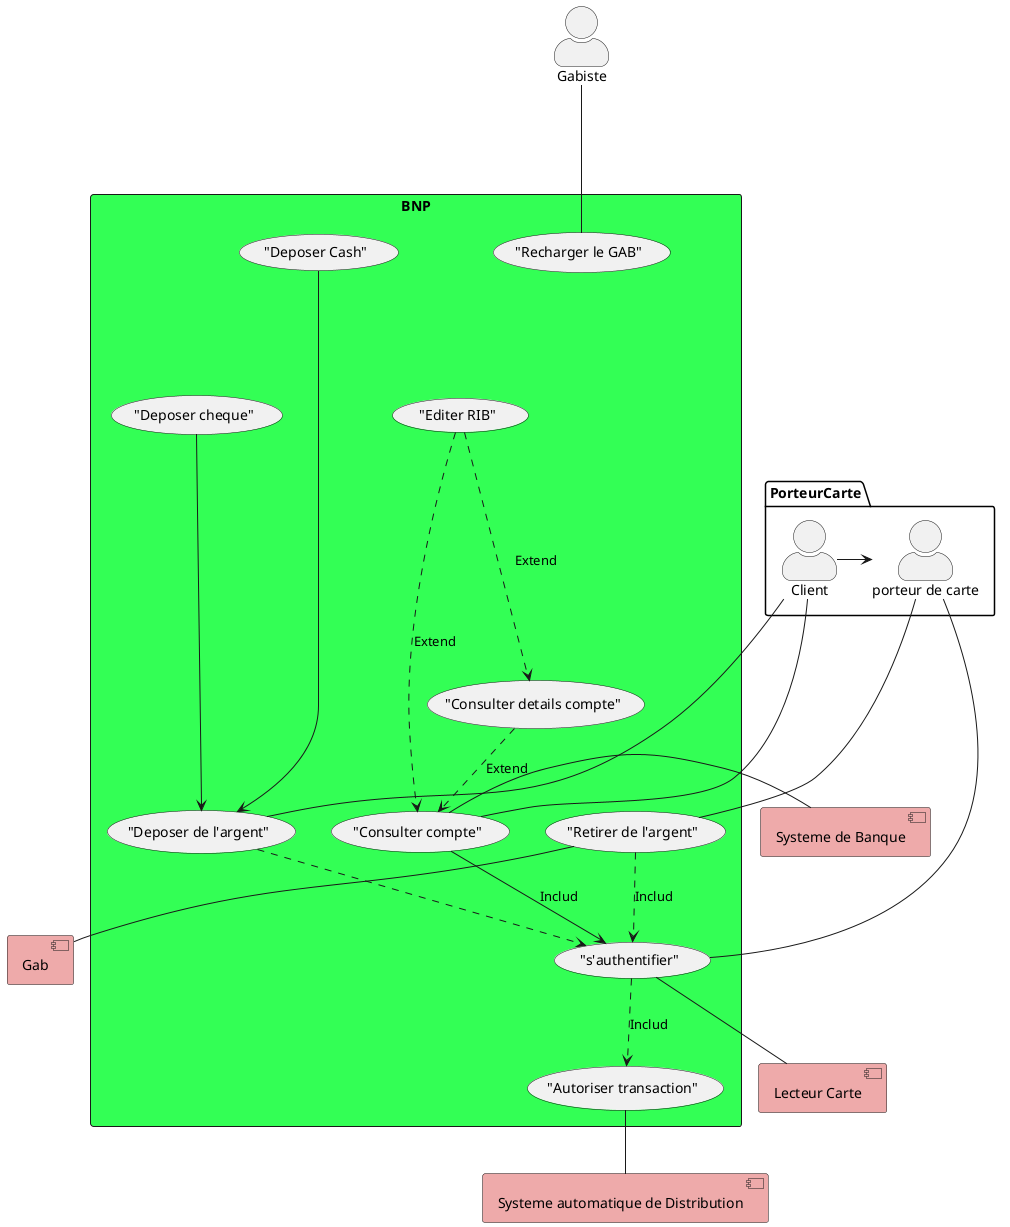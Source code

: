 @startuml

' left to right direction 
skinparam actorStyle awesome

Package PorteurCarte {
    actor :porteur de carte: as PC 
    actor Client
}


actor Gabiste
[Gab] as GAB #EAA 
[Lecteur Carte] as LC #EAA
[Systeme automatique de Distribution] as SAD #EAA
[Systeme de Banque] as SB #EAA 

Rectangle BNP #3F5 {
    ("Retirer de l'argent") as RA 
    ("s'authentifier") as AUT
    ("Deposer de l'argent") as DA 
    ("Autoriser transaction") as AT
    ("Consulter compte") as CC
    ("Recharger le GAB") as RG
    ("Deposer Cash") as DCASH 
    ("Deposer cheque") as DCHEQUE 
    ("Editer RIB") as ER
    ("Consulter details compte") as CDC
}

Client -> PC 
PC ---  RA 
PC --- AUT  
Client --- DA 
Client --- CC 
Gabiste --- RG 
DCASH ------> DA  
DCHEQUE ----> DA
ER .> CC : Extend
ER ...> CDC : Extend 
CDC ..> CC  : Extend
DA ..> AUT   
RA ..> AUT : Includ
CC --> AUT : Includ
AUT ..> AT : Includ  
RA -- GAB
AUT -- LC  
AT -- SAD 
CC -right- SB 
@enduml
